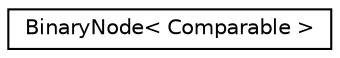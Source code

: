 digraph "Graphical Class Hierarchy"
{
 // LATEX_PDF_SIZE
  edge [fontname="Helvetica",fontsize="10",labelfontname="Helvetica",labelfontsize="10"];
  node [fontname="Helvetica",fontsize="10",shape=record];
  rankdir="LR";
  Node0 [label="BinaryNode\< Comparable \>",height=0.2,width=0.4,color="black", fillcolor="white", style="filled",URL="$classBinaryNode.html",tooltip=" "];
}
